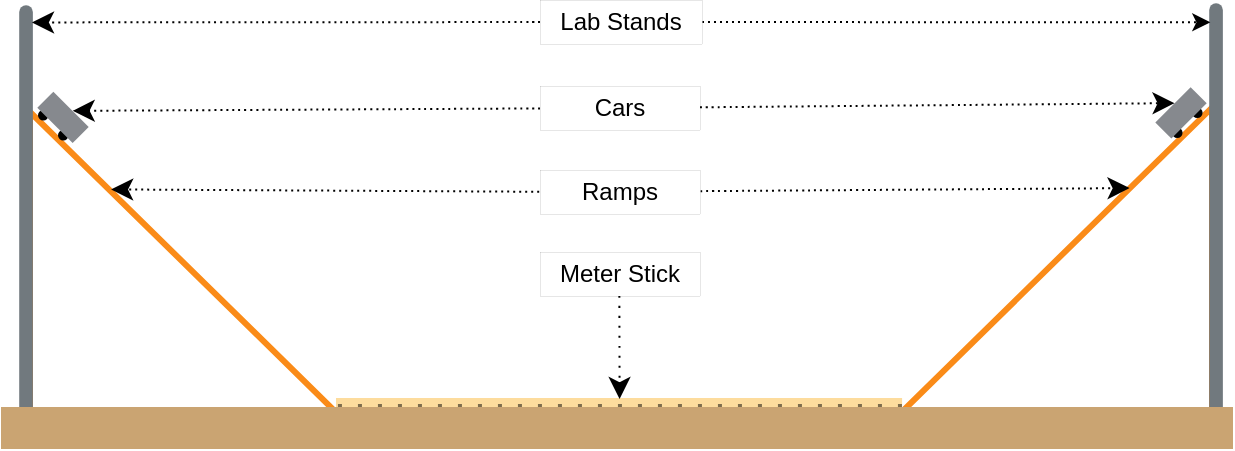 <mxfile version="21.0.6" type="github"><diagram id="DN1Ss364H-6GfLXlt-Ue" name="Page-1"><mxGraphModel dx="1266" dy="1330" grid="0" gridSize="10" guides="0" tooltips="1" connect="0" arrows="0" fold="1" page="0" pageScale="1" pageWidth="1200" pageHeight="1100" math="0" shadow="0"><root><mxCell id="0"/><mxCell id="1" parent="0"/><mxCell id="fuUufjd3CbYunSksKn5b-41" value="" style="group" parent="1" vertex="1" connectable="0"><mxGeometry x="437" y="-409.997" width="161" height="167.767" as="geometry"/></mxCell><mxCell id="fuUufjd3CbYunSksKn5b-35" value="" style="verticalLabelPosition=bottom;verticalAlign=top;html=1;shape=mxgraph.basic.orthogonal_triangle;fillColor=none;strokeColor=#fa8b18;strokeWidth=3;flipH=1;" parent="fuUufjd3CbYunSksKn5b-41" vertex="1"><mxGeometry y="9.767" width="161" height="158" as="geometry"/></mxCell><mxCell id="fuUufjd3CbYunSksKn5b-36" value="" style="group;rotation=-45;flipH=0;flipV=0;" parent="fuUufjd3CbYunSksKn5b-41" vertex="1" connectable="0"><mxGeometry x="134" y="6.767" width="25" height="14.15" as="geometry"/></mxCell><mxCell id="fuUufjd3CbYunSksKn5b-37" value="" style="ellipse;whiteSpace=wrap;html=1;aspect=fixed;strokeColor=none;fillColor=#000000;rotation=-45;" parent="fuUufjd3CbYunSksKn5b-36" vertex="1"><mxGeometry x="7.0" y="13" width="5.283" height="5.283" as="geometry"/></mxCell><mxCell id="fuUufjd3CbYunSksKn5b-38" value="" style="ellipse;whiteSpace=wrap;html=1;aspect=fixed;strokeColor=none;fillColor=#000000;rotation=-45;" parent="fuUufjd3CbYunSksKn5b-36" vertex="1"><mxGeometry x="17" y="3" width="5.283" height="5.283" as="geometry"/></mxCell><mxCell id="fuUufjd3CbYunSksKn5b-39" value="" style="rounded=0;whiteSpace=wrap;html=1;rotation=-45;strokeColor=none;fillColor=#86898E;" parent="fuUufjd3CbYunSksKn5b-36" vertex="1"><mxGeometry x="-1" width="25" height="11.358" as="geometry"/></mxCell><mxCell id="fuUufjd3CbYunSksKn5b-18" value="" style="verticalLabelPosition=bottom;verticalAlign=top;html=1;shape=mxgraph.basic.orthogonal_triangle;fillColor=none;strokeColor=#fa8b18;strokeWidth=3;" parent="1" vertex="1"><mxGeometry x="7" y="-398" width="161" height="158" as="geometry"/></mxCell><mxCell id="fuUufjd3CbYunSksKn5b-14" value="" style="rounded=1;whiteSpace=wrap;html=1;rotation=-90;flipH=1;flipV=1;glass=0;shadow=0;arcSize=50;fillColor=#71797E;strokeColor=none;" parent="1" vertex="1"><mxGeometry x="-103" y="-346.83" width="216.04" height="6.83" as="geometry"/></mxCell><mxCell id="fuUufjd3CbYunSksKn5b-15" value="" style="rounded=1;whiteSpace=wrap;html=1;rotation=-90;flipH=1;flipV=1;glass=0;shadow=0;arcSize=50;fillColor=#71797E;strokeColor=none;" parent="1" vertex="1"><mxGeometry x="491" y="-346.83" width="218.04" height="6.83" as="geometry"/></mxCell><mxCell id="fuUufjd3CbYunSksKn5b-34" value="" style="group;rotation=45;" parent="1" vertex="1" connectable="0"><mxGeometry x="10" y="-401" width="25" height="14.15" as="geometry"/></mxCell><mxCell id="fuUufjd3CbYunSksKn5b-28" value="" style="ellipse;whiteSpace=wrap;html=1;aspect=fixed;strokeColor=none;fillColor=#000000;rotation=45;" parent="fuUufjd3CbYunSksKn5b-34" vertex="1"><mxGeometry x="1" y="2" width="5.283" height="5.283" as="geometry"/></mxCell><mxCell id="fuUufjd3CbYunSksKn5b-31" value="" style="ellipse;whiteSpace=wrap;html=1;aspect=fixed;strokeColor=none;fillColor=#000000;rotation=45;" parent="fuUufjd3CbYunSksKn5b-34" vertex="1"><mxGeometry x="11" y="12" width="5.283" height="5.283" as="geometry"/></mxCell><mxCell id="fuUufjd3CbYunSksKn5b-33" value="" style="rounded=0;whiteSpace=wrap;html=1;rotation=45;strokeColor=none;fillColor=#86898E;" parent="fuUufjd3CbYunSksKn5b-34" vertex="1"><mxGeometry x="1" width="25" height="11.358" as="geometry"/></mxCell><mxCell id="fuUufjd3CbYunSksKn5b-76" value="" style="group" parent="1" vertex="1" connectable="0"><mxGeometry x="160" y="-255" width="284" height="5" as="geometry"/></mxCell><mxCell id="fuUufjd3CbYunSksKn5b-72" value="" style="rounded=0;whiteSpace=wrap;html=1;fontSize=16;opacity=50;fillColor=#fbb93c;gradientColor=none;strokeColor=none;" parent="fuUufjd3CbYunSksKn5b-76" vertex="1"><mxGeometry width="283.031" height="5" as="geometry"/></mxCell><mxCell id="fuUufjd3CbYunSksKn5b-73" value="" style="endArrow=none;dashed=1;html=1;strokeWidth=2;rounded=0;fontSize=12;startSize=8;endSize=10;labelBorderColor=none;targetPerimeterSpacing=4;sourcePerimeterSpacing=11;opacity=50;dashPattern=1 4;" parent="fuUufjd3CbYunSksKn5b-76" edge="1"><mxGeometry width="50" height="50" relative="1" as="geometry"><mxPoint x="0.969" y="4" as="sourcePoint"/><mxPoint x="284" y="4" as="targetPoint"/></mxGeometry></mxCell><mxCell id="fuUufjd3CbYunSksKn5b-6" value="" style="rounded=0;whiteSpace=wrap;html=1;rotation=0;fillColor=#caa472;strokeColor=#caa472;" parent="1" vertex="1"><mxGeometry x="-7" y="-250" width="615" height="20" as="geometry"/></mxCell><mxCell id="fuUufjd3CbYunSksKn5b-78" value="" style="endArrow=classic;html=1;rounded=0;fontSize=12;startSize=8;endSize=8;curved=1;entryX=0.04;entryY=0.064;entryDx=0;entryDy=0;entryPerimeter=0;dashed=1;dashPattern=1 2;" parent="1" source="fuUufjd3CbYunSksKn5b-80" target="fuUufjd3CbYunSksKn5b-14" edge="1"><mxGeometry width="50" height="50" relative="1" as="geometry"><mxPoint x="147" y="-488" as="sourcePoint"/><mxPoint x="300" y="-462" as="targetPoint"/></mxGeometry></mxCell><mxCell id="fuUufjd3CbYunSksKn5b-79" value="" style="endArrow=classic;html=1;rounded=0;fontSize=12;entryX=0.044;entryY=0.918;entryDx=0;entryDy=0;entryPerimeter=0;strokeWidth=1;startArrow=none;startFill=0;dashed=1;jumpSize=9;dashPattern=1 2;" parent="1" source="fuUufjd3CbYunSksKn5b-80" target="fuUufjd3CbYunSksKn5b-15" edge="1"><mxGeometry width="50" height="50" relative="1" as="geometry"><mxPoint x="362" y="-422" as="sourcePoint"/><mxPoint x="435" y="-389" as="targetPoint"/></mxGeometry></mxCell><mxCell id="fuUufjd3CbYunSksKn5b-80" value="&lt;font data-font-src=&quot;https://fonts.googleapis.com/css?family=Arimo&quot; face=&quot;Arimo&quot; style=&quot;font-size: 12px;&quot;&gt;Lab Stands&lt;/font&gt;" style="rounded=0;whiteSpace=wrap;html=1;fontSize=12;strokeColor=default;strokeWidth=0;" parent="1" vertex="1"><mxGeometry x="262" y="-454" width="81" height="22" as="geometry"/></mxCell><mxCell id="fuUufjd3CbYunSksKn5b-82" value="" style="endArrow=classic;html=1;rounded=0;fontSize=12;startSize=8;endSize=8;curved=1;entryX=0.256;entryY=0.255;entryDx=0;entryDy=0;entryPerimeter=0;exitX=1.002;exitY=0.481;exitDx=0;exitDy=0;exitPerimeter=0;dashed=1;dashPattern=1 2;" parent="1" source="fuUufjd3CbYunSksKn5b-84" target="fuUufjd3CbYunSksKn5b-35" edge="1"><mxGeometry width="50" height="50" relative="1" as="geometry"><mxPoint x="226" y="-287" as="sourcePoint"/><mxPoint x="276" y="-337" as="targetPoint"/></mxGeometry></mxCell><mxCell id="fuUufjd3CbYunSksKn5b-84" value="&lt;font data-font-src=&quot;https://fonts.googleapis.com/css?family=Arimo&quot; face=&quot;Arimo&quot; style=&quot;font-size: 12px;&quot;&gt;Ramps&lt;/font&gt;" style="rounded=0;whiteSpace=wrap;html=1;fontSize=12;strokeColor=default;strokeWidth=0;" parent="1" vertex="1"><mxGeometry x="262" y="-369" width="80" height="22" as="geometry"/></mxCell><mxCell id="fuUufjd3CbYunSksKn5b-86" value="&lt;font data-font-src=&quot;https://fonts.googleapis.com/css?family=Arimo&quot; face=&quot;Arimo&quot; style=&quot;font-size: 12px;&quot;&gt;Cars&lt;/font&gt;" style="rounded=0;whiteSpace=wrap;html=1;fontSize=12;strokeColor=default;strokeWidth=0;" parent="1" vertex="1"><mxGeometry x="262" y="-411" width="80" height="22" as="geometry"/></mxCell><mxCell id="fuUufjd3CbYunSksKn5b-87" value="" style="endArrow=classic;html=1;rounded=0;fontSize=12;startSize=8;endSize=8;curved=1;entryX=0.547;entryY=-0.004;entryDx=0;entryDy=0;entryPerimeter=0;dashed=1;dashPattern=1 2;" parent="1" source="fuUufjd3CbYunSksKn5b-86" target="fuUufjd3CbYunSksKn5b-39" edge="1"><mxGeometry width="50" height="50" relative="1" as="geometry"><mxPoint x="354" y="-407" as="sourcePoint"/><mxPoint x="537" y="-369" as="targetPoint"/></mxGeometry></mxCell><mxCell id="fuUufjd3CbYunSksKn5b-88" value="" style="endArrow=classic;html=1;rounded=0;fontSize=12;startSize=8;endSize=8;curved=1;entryX=0.545;entryY=-0.004;entryDx=0;entryDy=0;entryPerimeter=0;dashed=1;dashPattern=1 2;" parent="1" source="fuUufjd3CbYunSksKn5b-86" target="fuUufjd3CbYunSksKn5b-33" edge="1"><mxGeometry width="50" height="50" relative="1" as="geometry"><mxPoint x="254" y="-426" as="sourcePoint"/><mxPoint x="61" y="-386" as="targetPoint"/></mxGeometry></mxCell><mxCell id="fuUufjd3CbYunSksKn5b-91" value="&lt;font face=&quot;Arimo&quot; style=&quot;font-size: 12px;&quot;&gt;Meter Stick&lt;/font&gt;" style="rounded=0;whiteSpace=wrap;html=1;fontSize=12;strokeColor=default;strokeWidth=0;" parent="1" vertex="1"><mxGeometry x="262" y="-328" width="80" height="22" as="geometry"/></mxCell><mxCell id="fuUufjd3CbYunSksKn5b-92" value="" style="endArrow=classic;html=1;rounded=0;fontSize=12;startSize=8;endSize=8;curved=1;entryX=0.501;entryY=0.102;entryDx=0;entryDy=0;entryPerimeter=0;exitX=0.496;exitY=1;exitDx=0;exitDy=0;exitPerimeter=0;dashed=1;dashPattern=1 4;" parent="1" source="fuUufjd3CbYunSksKn5b-91" target="fuUufjd3CbYunSksKn5b-72" edge="1"><mxGeometry width="50" height="50" relative="1" as="geometry"><mxPoint x="190" y="-310" as="sourcePoint"/><mxPoint x="240" y="-360" as="targetPoint"/></mxGeometry></mxCell><mxCell id="fuUufjd3CbYunSksKn5b-93" value="" style="endArrow=classic;html=1;rounded=0;fontSize=12;startSize=8;endSize=8;exitX=-0.005;exitY=0.495;exitDx=0;exitDy=0;exitPerimeter=0;strokeColor=default;entryX=0.252;entryY=0.245;entryDx=0;entryDy=0;entryPerimeter=0;dashed=1;dashPattern=1 2;" parent="1" source="fuUufjd3CbYunSksKn5b-84" target="fuUufjd3CbYunSksKn5b-18" edge="1"><mxGeometry width="50" height="50" relative="1" as="geometry"><mxPoint x="207" y="-298" as="sourcePoint"/><mxPoint x="42" y="-398" as="targetPoint"/></mxGeometry></mxCell></root></mxGraphModel></diagram></mxfile>